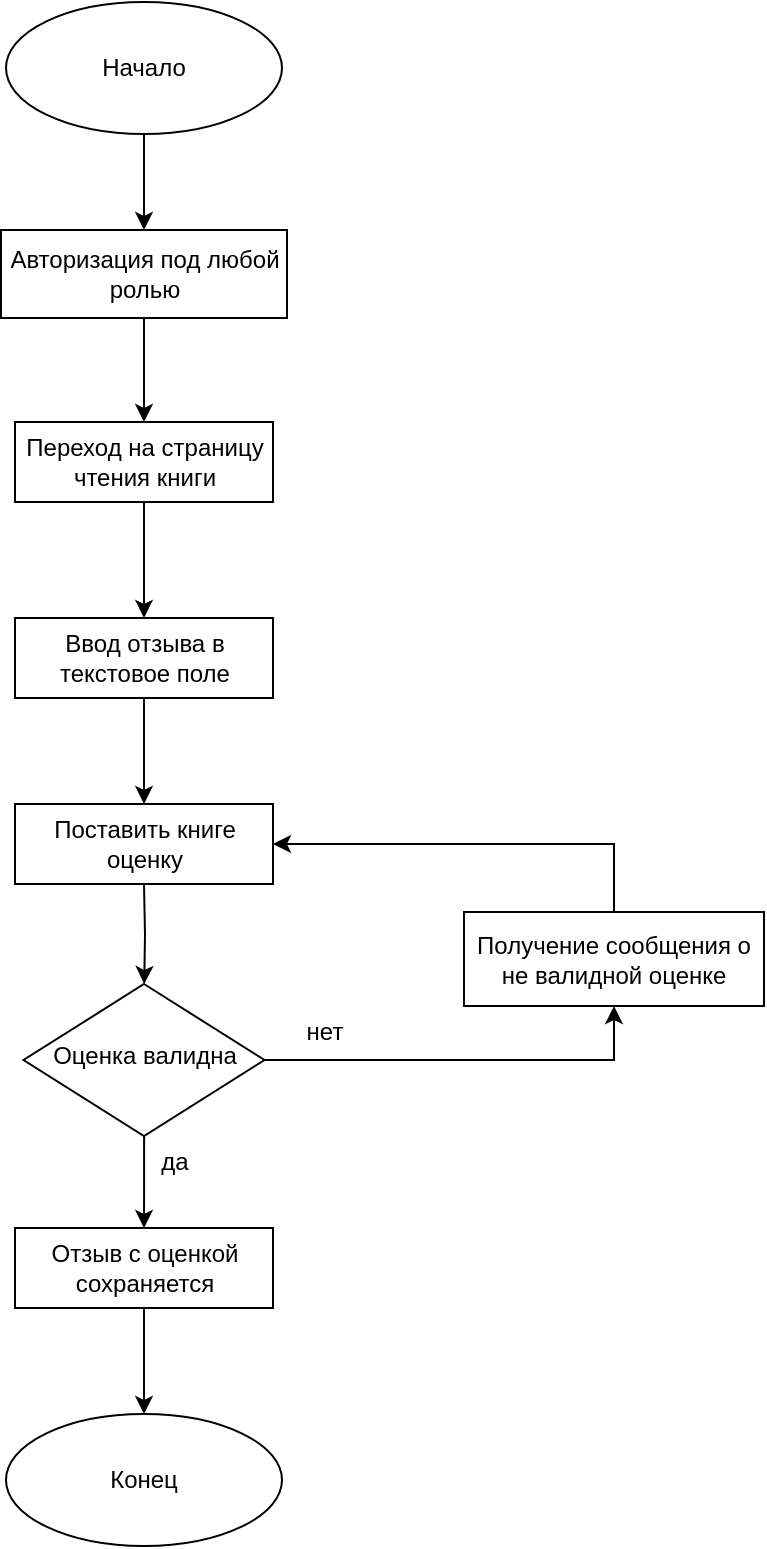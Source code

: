 <mxfile version="25.0.3">
  <diagram id="C5RBs43oDa-KdzZeNtuy" name="Page-1">
    <mxGraphModel dx="1263" dy="1285" grid="0" gridSize="10" guides="1" tooltips="1" connect="1" arrows="1" fold="1" page="0" pageScale="1" pageWidth="827" pageHeight="1169" math="0" shadow="0">
      <root>
        <mxCell id="WIyWlLk6GJQsqaUBKTNV-0" />
        <mxCell id="WIyWlLk6GJQsqaUBKTNV-1" parent="WIyWlLk6GJQsqaUBKTNV-0" />
        <mxCell id="XmNt72EtIXzPdljNJI39-29" value="" style="edgeStyle=orthogonalEdgeStyle;rounded=0;orthogonalLoop=1;jettySize=auto;html=1;" edge="1" parent="WIyWlLk6GJQsqaUBKTNV-1" source="XmNt72EtIXzPdljNJI39-30" target="XmNt72EtIXzPdljNJI39-38">
          <mxGeometry relative="1" as="geometry" />
        </mxCell>
        <mxCell id="XmNt72EtIXzPdljNJI39-30" value="Авторизация под любой ролью" style="rounded=0;whiteSpace=wrap;html=1;fontSize=12;glass=0;strokeWidth=1;shadow=0;" vertex="1" parent="WIyWlLk6GJQsqaUBKTNV-1">
          <mxGeometry x="158.5" y="95" width="143" height="44" as="geometry" />
        </mxCell>
        <mxCell id="XmNt72EtIXzPdljNJI39-31" value="" style="edgeStyle=orthogonalEdgeStyle;rounded=0;orthogonalLoop=1;jettySize=auto;html=1;" edge="1" parent="WIyWlLk6GJQsqaUBKTNV-1" source="XmNt72EtIXzPdljNJI39-33" target="XmNt72EtIXzPdljNJI39-46">
          <mxGeometry relative="1" as="geometry" />
        </mxCell>
        <mxCell id="XmNt72EtIXzPdljNJI39-32" style="edgeStyle=orthogonalEdgeStyle;rounded=0;orthogonalLoop=1;jettySize=auto;html=1;entryX=0.5;entryY=1;entryDx=0;entryDy=0;" edge="1" parent="WIyWlLk6GJQsqaUBKTNV-1" source="XmNt72EtIXzPdljNJI39-33" target="XmNt72EtIXzPdljNJI39-50">
          <mxGeometry relative="1" as="geometry">
            <Array as="points">
              <mxPoint x="465" y="510" />
            </Array>
          </mxGeometry>
        </mxCell>
        <mxCell id="XmNt72EtIXzPdljNJI39-33" value="Оценка валидна" style="rhombus;whiteSpace=wrap;html=1;shadow=0;fontFamily=Helvetica;fontSize=12;align=center;strokeWidth=1;spacing=6;spacingTop=-4;" vertex="1" parent="WIyWlLk6GJQsqaUBKTNV-1">
          <mxGeometry x="169.75" y="472" width="120.5" height="76" as="geometry" />
        </mxCell>
        <mxCell id="XmNt72EtIXzPdljNJI39-37" value="" style="edgeStyle=orthogonalEdgeStyle;rounded=0;orthogonalLoop=1;jettySize=auto;html=1;" edge="1" parent="WIyWlLk6GJQsqaUBKTNV-1" source="XmNt72EtIXzPdljNJI39-38" target="XmNt72EtIXzPdljNJI39-40">
          <mxGeometry relative="1" as="geometry" />
        </mxCell>
        <mxCell id="XmNt72EtIXzPdljNJI39-38" value="Переход на страницу чтения книги" style="rounded=0;whiteSpace=wrap;html=1;" vertex="1" parent="WIyWlLk6GJQsqaUBKTNV-1">
          <mxGeometry x="165.5" y="191" width="129" height="40" as="geometry" />
        </mxCell>
        <mxCell id="XmNt72EtIXzPdljNJI39-39" value="" style="edgeStyle=orthogonalEdgeStyle;rounded=0;orthogonalLoop=1;jettySize=auto;html=1;" edge="1" parent="WIyWlLk6GJQsqaUBKTNV-1" source="XmNt72EtIXzPdljNJI39-40" target="XmNt72EtIXzPdljNJI39-42">
          <mxGeometry relative="1" as="geometry" />
        </mxCell>
        <mxCell id="XmNt72EtIXzPdljNJI39-40" value="Ввод отзыва в текстовое поле" style="rounded=0;whiteSpace=wrap;html=1;" vertex="1" parent="WIyWlLk6GJQsqaUBKTNV-1">
          <mxGeometry x="165.5" y="289" width="129" height="40" as="geometry" />
        </mxCell>
        <mxCell id="XmNt72EtIXzPdljNJI39-41" value="" style="edgeStyle=orthogonalEdgeStyle;rounded=0;orthogonalLoop=1;jettySize=auto;html=1;" edge="1" parent="WIyWlLk6GJQsqaUBKTNV-1">
          <mxGeometry relative="1" as="geometry">
            <mxPoint x="230" y="422" as="sourcePoint" />
            <mxPoint x="230.1" y="472" as="targetPoint" />
          </mxGeometry>
        </mxCell>
        <mxCell id="XmNt72EtIXzPdljNJI39-42" value="Поставить книге оценку" style="rounded=0;whiteSpace=wrap;html=1;" vertex="1" parent="WIyWlLk6GJQsqaUBKTNV-1">
          <mxGeometry x="165.5" y="382" width="129" height="40" as="geometry" />
        </mxCell>
        <mxCell id="XmNt72EtIXzPdljNJI39-45" value="" style="edgeStyle=orthogonalEdgeStyle;rounded=0;orthogonalLoop=1;jettySize=auto;html=1;entryX=0.5;entryY=0;entryDx=0;entryDy=0;" edge="1" parent="WIyWlLk6GJQsqaUBKTNV-1" source="XmNt72EtIXzPdljNJI39-46" target="XmNt72EtIXzPdljNJI39-57">
          <mxGeometry relative="1" as="geometry">
            <mxPoint x="230" y="728" as="targetPoint" />
          </mxGeometry>
        </mxCell>
        <mxCell id="XmNt72EtIXzPdljNJI39-46" value="Отзыв с оценкой сохраняется" style="rounded=0;whiteSpace=wrap;html=1;" vertex="1" parent="WIyWlLk6GJQsqaUBKTNV-1">
          <mxGeometry x="165.5" y="594" width="129" height="40" as="geometry" />
        </mxCell>
        <mxCell id="XmNt72EtIXzPdljNJI39-47" value="да" style="text;html=1;align=center;verticalAlign=middle;resizable=0;points=[];autosize=1;strokeColor=none;fillColor=none;" vertex="1" parent="WIyWlLk6GJQsqaUBKTNV-1">
          <mxGeometry x="229" y="548" width="32" height="26" as="geometry" />
        </mxCell>
        <mxCell id="XmNt72EtIXzPdljNJI39-48" value="нет" style="text;html=1;align=center;verticalAlign=middle;resizable=0;points=[];autosize=1;strokeColor=none;fillColor=none;" vertex="1" parent="WIyWlLk6GJQsqaUBKTNV-1">
          <mxGeometry x="301.5" y="483" width="36" height="26" as="geometry" />
        </mxCell>
        <mxCell id="XmNt72EtIXzPdljNJI39-58" style="edgeStyle=orthogonalEdgeStyle;rounded=0;orthogonalLoop=1;jettySize=auto;html=1;entryX=1;entryY=0.5;entryDx=0;entryDy=0;" edge="1" parent="WIyWlLk6GJQsqaUBKTNV-1" source="XmNt72EtIXzPdljNJI39-50" target="XmNt72EtIXzPdljNJI39-42">
          <mxGeometry relative="1" as="geometry">
            <Array as="points">
              <mxPoint x="465" y="402" />
            </Array>
          </mxGeometry>
        </mxCell>
        <mxCell id="XmNt72EtIXzPdljNJI39-50" value="Получение сообщения о не валидной оценке" style="rounded=0;whiteSpace=wrap;html=1;" vertex="1" parent="WIyWlLk6GJQsqaUBKTNV-1">
          <mxGeometry x="390" y="436" width="150" height="47" as="geometry" />
        </mxCell>
        <mxCell id="XmNt72EtIXzPdljNJI39-55" value="" style="edgeStyle=orthogonalEdgeStyle;rounded=0;orthogonalLoop=1;jettySize=auto;html=1;" edge="1" parent="WIyWlLk6GJQsqaUBKTNV-1" source="XmNt72EtIXzPdljNJI39-56" target="XmNt72EtIXzPdljNJI39-30">
          <mxGeometry relative="1" as="geometry" />
        </mxCell>
        <mxCell id="XmNt72EtIXzPdljNJI39-56" value="Начало" style="ellipse;whiteSpace=wrap;html=1;" vertex="1" parent="WIyWlLk6GJQsqaUBKTNV-1">
          <mxGeometry x="161" y="-19" width="138" height="66" as="geometry" />
        </mxCell>
        <mxCell id="XmNt72EtIXzPdljNJI39-57" value="Конец" style="ellipse;whiteSpace=wrap;html=1;" vertex="1" parent="WIyWlLk6GJQsqaUBKTNV-1">
          <mxGeometry x="161" y="687" width="138" height="66" as="geometry" />
        </mxCell>
      </root>
    </mxGraphModel>
  </diagram>
</mxfile>
